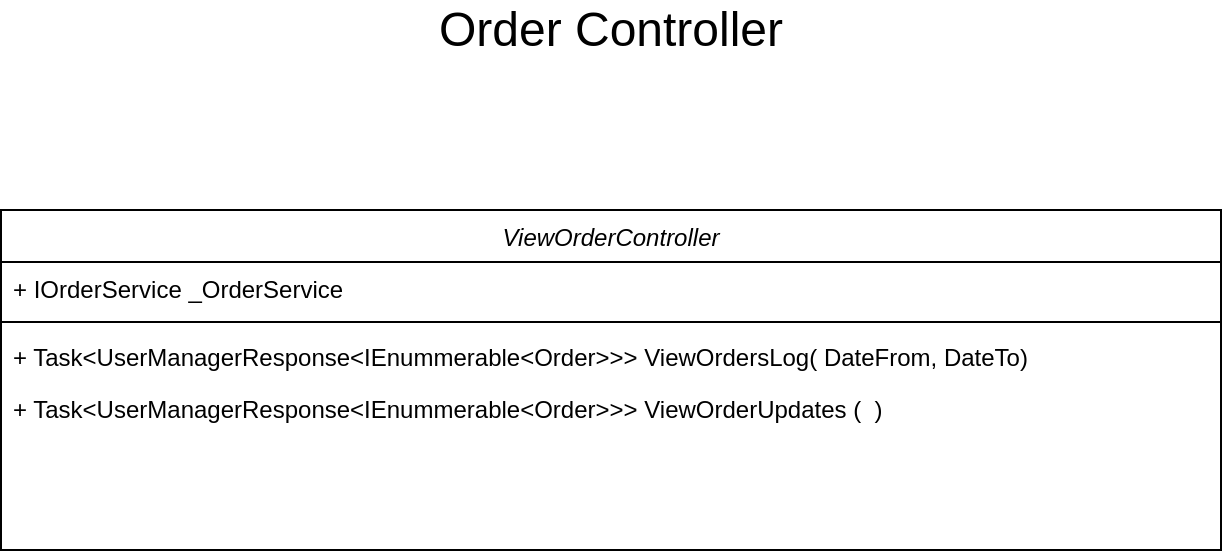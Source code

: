 <mxfile version="14.2.9" type="device"><diagram id="QkI--pBJC4bzssq41QZq" name="Page-1"><mxGraphModel dx="1422" dy="2946" grid="1" gridSize="10" guides="1" tooltips="1" connect="1" arrows="1" fold="1" page="1" pageScale="1" pageWidth="850" pageHeight="1100" math="0" shadow="0"><root><mxCell id="0"/><mxCell id="1" parent="0"/><mxCell id="noM06Llarw8SXuktYtZB-41" value="&lt;font style=&quot;font-size: 24px&quot;&gt;Order Controller&lt;br&gt;&lt;/font&gt;" style="text;html=1;strokeColor=none;fillColor=none;align=center;verticalAlign=middle;whiteSpace=wrap;rounded=0;" vertex="1" parent="1"><mxGeometry x="365" y="-2130" width="185" height="20" as="geometry"/></mxCell><mxCell id="noM06Llarw8SXuktYtZB-138" value="ViewOrderController" style="swimlane;fontStyle=2;align=center;verticalAlign=top;childLayout=stackLayout;horizontal=1;startSize=26;horizontalStack=0;resizeParent=1;resizeLast=0;collapsible=1;marginBottom=0;rounded=0;shadow=0;strokeWidth=1;" vertex="1" parent="1"><mxGeometry x="152.5" y="-2030" width="610" height="170" as="geometry"><mxRectangle x="230" y="140" width="160" height="26" as="alternateBounds"/></mxGeometry></mxCell><mxCell id="noM06Llarw8SXuktYtZB-139" value="+ IOrderService _OrderService" style="text;align=left;verticalAlign=top;spacingLeft=4;spacingRight=4;overflow=hidden;rotatable=0;points=[[0,0.5],[1,0.5]];portConstraint=eastwest;rounded=0;shadow=0;html=0;" vertex="1" parent="noM06Llarw8SXuktYtZB-138"><mxGeometry y="26" width="610" height="26" as="geometry"/></mxCell><mxCell id="noM06Llarw8SXuktYtZB-140" value="" style="line;html=1;strokeWidth=1;align=left;verticalAlign=middle;spacingTop=-1;spacingLeft=3;spacingRight=3;rotatable=0;labelPosition=right;points=[];portConstraint=eastwest;" vertex="1" parent="noM06Llarw8SXuktYtZB-138"><mxGeometry y="52" width="610" height="8" as="geometry"/></mxCell><mxCell id="noM06Llarw8SXuktYtZB-141" value="+ Task&lt;UserManagerResponse&lt;IEnummerable&lt;Order&gt;&gt;&gt; ViewOrdersLog( DateFrom, DateTo)" style="text;align=left;verticalAlign=top;spacingLeft=4;spacingRight=4;overflow=hidden;rotatable=0;points=[[0,0.5],[1,0.5]];portConstraint=eastwest;rounded=0;shadow=0;html=0;" vertex="1" parent="noM06Llarw8SXuktYtZB-138"><mxGeometry y="60" width="610" height="26" as="geometry"/></mxCell><mxCell id="noM06Llarw8SXuktYtZB-142" value="+ Task&lt;UserManagerResponse&lt;IEnummerable&lt;Order&gt;&gt;&gt; ViewOrderUpdates (  )" style="text;align=left;verticalAlign=top;spacingLeft=4;spacingRight=4;overflow=hidden;rotatable=0;points=[[0,0.5],[1,0.5]];portConstraint=eastwest;rounded=0;shadow=0;html=0;" vertex="1" parent="noM06Llarw8SXuktYtZB-138"><mxGeometry y="86" width="610" height="26" as="geometry"/></mxCell></root></mxGraphModel></diagram></mxfile>